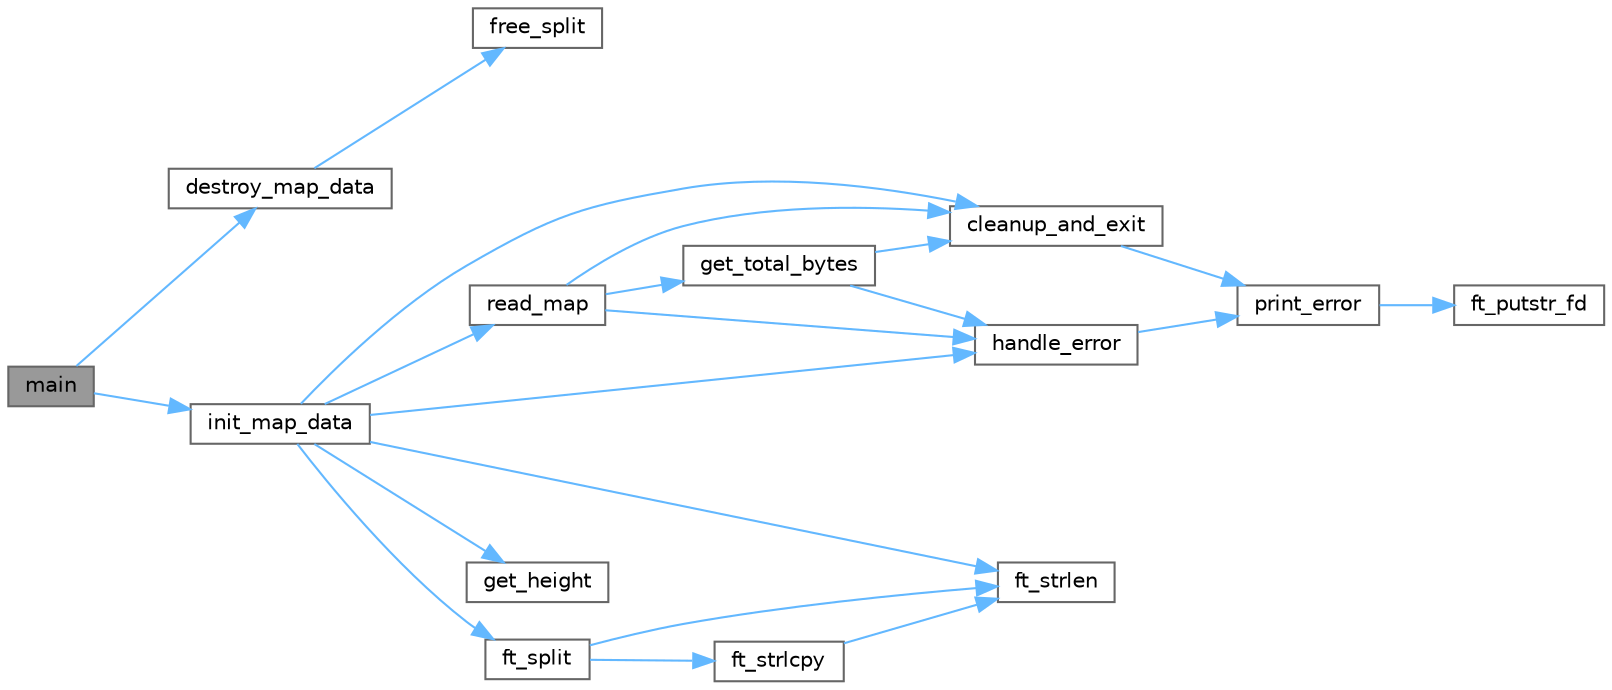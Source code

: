 digraph "main"
{
 // INTERACTIVE_SVG=YES
 // LATEX_PDF_SIZE
  bgcolor="transparent";
  edge [fontname=Helvetica,fontsize=10,labelfontname=Helvetica,labelfontsize=10];
  node [fontname=Helvetica,fontsize=10,shape=box,height=0.2,width=0.4];
  rankdir="LR";
  Node1 [label="main",height=0.2,width=0.4,color="gray40", fillcolor="grey60", style="filled", fontcolor="black",tooltip=" "];
  Node1 -> Node2 [color="steelblue1",style="solid"];
  Node2 [label="destroy_map_data",height=0.2,width=0.4,color="grey40", fillcolor="white", style="filled",URL="$draw__map__utils_8c.html#ac0e0d1411c5e6e51f7bb4b854217d40c",tooltip="Destroys map data."];
  Node2 -> Node3 [color="steelblue1",style="solid"];
  Node3 [label="free_split",height=0.2,width=0.4,color="grey40", fillcolor="white", style="filled",URL="$draw__map__utils_8c.html#a73200bd9a8be60a2e2f5eb2528293a8f",tooltip="Frees memory allocated for a string array."];
  Node1 -> Node4 [color="steelblue1",style="solid"];
  Node4 [label="init_map_data",height=0.2,width=0.4,color="grey40", fillcolor="white", style="filled",URL="$draw__map__utils_8c.html#a3efc0a465ac3693c6748963564a7dc0e",tooltip="Initializes map data."];
  Node4 -> Node5 [color="steelblue1",style="solid"];
  Node5 [label="cleanup_and_exit",height=0.2,width=0.4,color="grey40", fillcolor="white", style="filled",URL="$error__handling_8c.html#a7584d3cba7faed7cee5d3d2120f43e83",tooltip="Frees any allocated memory and exits the program with the given error number."];
  Node5 -> Node6 [color="steelblue1",style="solid"];
  Node6 [label="print_error",height=0.2,width=0.4,color="grey40", fillcolor="white", style="filled",URL="$error__handling_8c.html#af5c60b16fc036394aa182bd09cc16e5d",tooltip="Prints an error message to the standard error output."];
  Node6 -> Node7 [color="steelblue1",style="solid"];
  Node7 [label="ft_putstr_fd",height=0.2,width=0.4,color="grey40", fillcolor="white", style="filled",URL="$ft__putstring__fd_8c.html#acefce9ac519f8f8b7d3fde33dbafe469",tooltip=" "];
  Node4 -> Node8 [color="steelblue1",style="solid"];
  Node8 [label="ft_split",height=0.2,width=0.4,color="grey40", fillcolor="white", style="filled",URL="$ft__split_8c.html#aa65c9de65051c8c589286cf133c4a1f4",tooltip="Splits a string into an array of strings based on a given delimiter."];
  Node8 -> Node9 [color="steelblue1",style="solid"];
  Node9 [label="ft_strlcpy",height=0.2,width=0.4,color="grey40", fillcolor="white", style="filled",URL="$ft__strlcpy_8c.html#a12f759eb9793cf306fede66d0b7de0fc",tooltip="Copy a string to a destination buffer with a specified maximum size."];
  Node9 -> Node10 [color="steelblue1",style="solid"];
  Node10 [label="ft_strlen",height=0.2,width=0.4,color="grey40", fillcolor="white", style="filled",URL="$ft__strlen_8c.html#a828402378653640f545a4be2e00e92f9",tooltip="Calculates the length of a string."];
  Node8 -> Node10 [color="steelblue1",style="solid"];
  Node4 -> Node10 [color="steelblue1",style="solid"];
  Node4 -> Node11 [color="steelblue1",style="solid"];
  Node11 [label="get_height",height=0.2,width=0.4,color="grey40", fillcolor="white", style="filled",URL="$draw__map__utils_8c.html#ad624da07f82233cb9bf10960641f9fec",tooltip="Gets the height of a map."];
  Node4 -> Node12 [color="steelblue1",style="solid"];
  Node12 [label="handle_error",height=0.2,width=0.4,color="grey40", fillcolor="white", style="filled",URL="$error__handling_8c.html#af11ad10198633d526882d9ebabf21042",tooltip="Handles the given error number, prints an error message to the standard error output,..."];
  Node12 -> Node6 [color="steelblue1",style="solid"];
  Node4 -> Node13 [color="steelblue1",style="solid"];
  Node13 [label="read_map",height=0.2,width=0.4,color="grey40", fillcolor="white", style="filled",URL="$read__map_8c.html#a953ff0338bfa5e5863fc98056025e303",tooltip="Reads the contents of the file with the given name into a dynamically allocated buffer."];
  Node13 -> Node5 [color="steelblue1",style="solid"];
  Node13 -> Node14 [color="steelblue1",style="solid"];
  Node14 [label="get_total_bytes",height=0.2,width=0.4,color="grey40", fillcolor="white", style="filled",URL="$read__map_8c.html#a973f5273453bacdf37c27ef24bdd540d",tooltip="Returns the total number of bytes in the file with the given filename."];
  Node14 -> Node5 [color="steelblue1",style="solid"];
  Node14 -> Node12 [color="steelblue1",style="solid"];
  Node13 -> Node12 [color="steelblue1",style="solid"];
}

